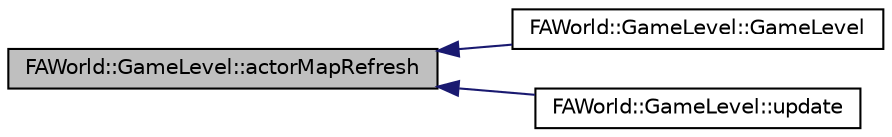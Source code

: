 digraph G
{
  edge [fontname="Helvetica",fontsize="10",labelfontname="Helvetica",labelfontsize="10"];
  node [fontname="Helvetica",fontsize="10",shape=record];
  rankdir="LR";
  Node1 [label="FAWorld::GameLevel::actorMapRefresh",height=0.2,width=0.4,color="black", fillcolor="grey75", style="filled" fontcolor="black"];
  Node1 -> Node2 [dir="back",color="midnightblue",fontsize="10",style="solid",fontname="Helvetica"];
  Node2 [label="FAWorld::GameLevel::GameLevel",height=0.2,width=0.4,color="black", fillcolor="white", style="filled",URL="$class_f_a_world_1_1_game_level.html#a0d3123df1b9c3a86263efd9a672c6964"];
  Node1 -> Node3 [dir="back",color="midnightblue",fontsize="10",style="solid",fontname="Helvetica"];
  Node3 [label="FAWorld::GameLevel::update",height=0.2,width=0.4,color="black", fillcolor="white", style="filled",URL="$class_f_a_world_1_1_game_level.html#a78e4db23f4a198945e69fced2b8d8e9d"];
}
